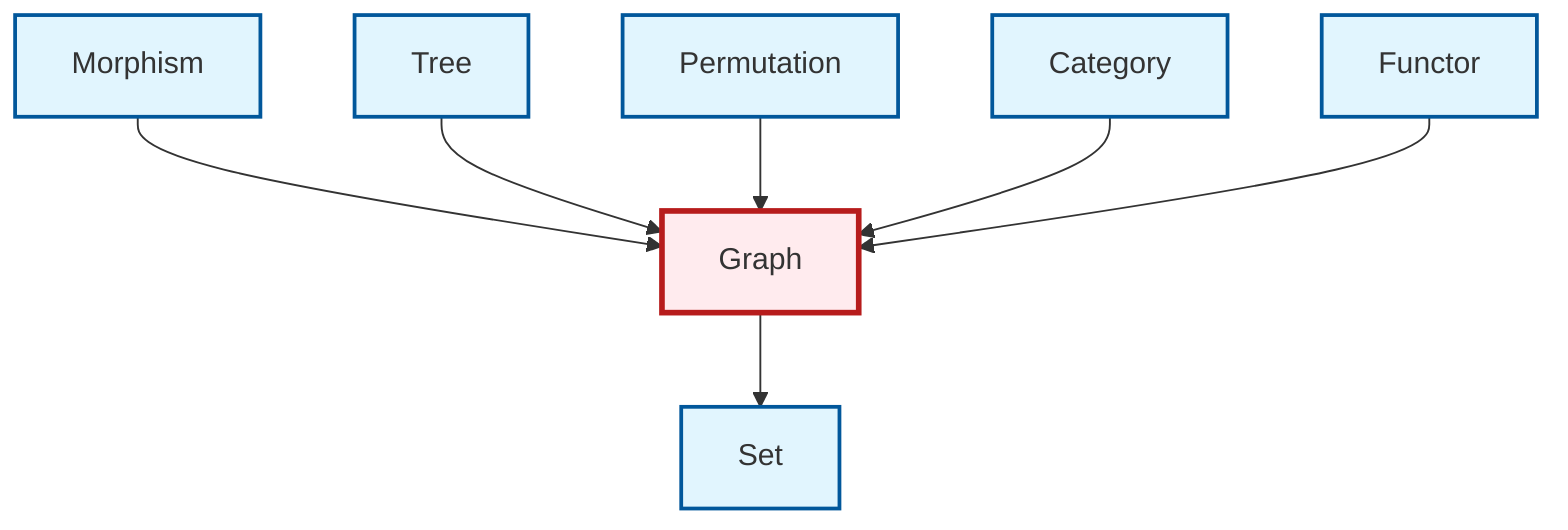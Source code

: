 graph TD
    classDef definition fill:#e1f5fe,stroke:#01579b,stroke-width:2px
    classDef theorem fill:#f3e5f5,stroke:#4a148c,stroke-width:2px
    classDef axiom fill:#fff3e0,stroke:#e65100,stroke-width:2px
    classDef example fill:#e8f5e9,stroke:#1b5e20,stroke-width:2px
    classDef current fill:#ffebee,stroke:#b71c1c,stroke-width:3px
    def-category["Category"]:::definition
    def-permutation["Permutation"]:::definition
    def-set["Set"]:::definition
    def-graph["Graph"]:::definition
    def-tree["Tree"]:::definition
    def-morphism["Morphism"]:::definition
    def-functor["Functor"]:::definition
    def-morphism --> def-graph
    def-tree --> def-graph
    def-permutation --> def-graph
    def-graph --> def-set
    def-category --> def-graph
    def-functor --> def-graph
    class def-graph current